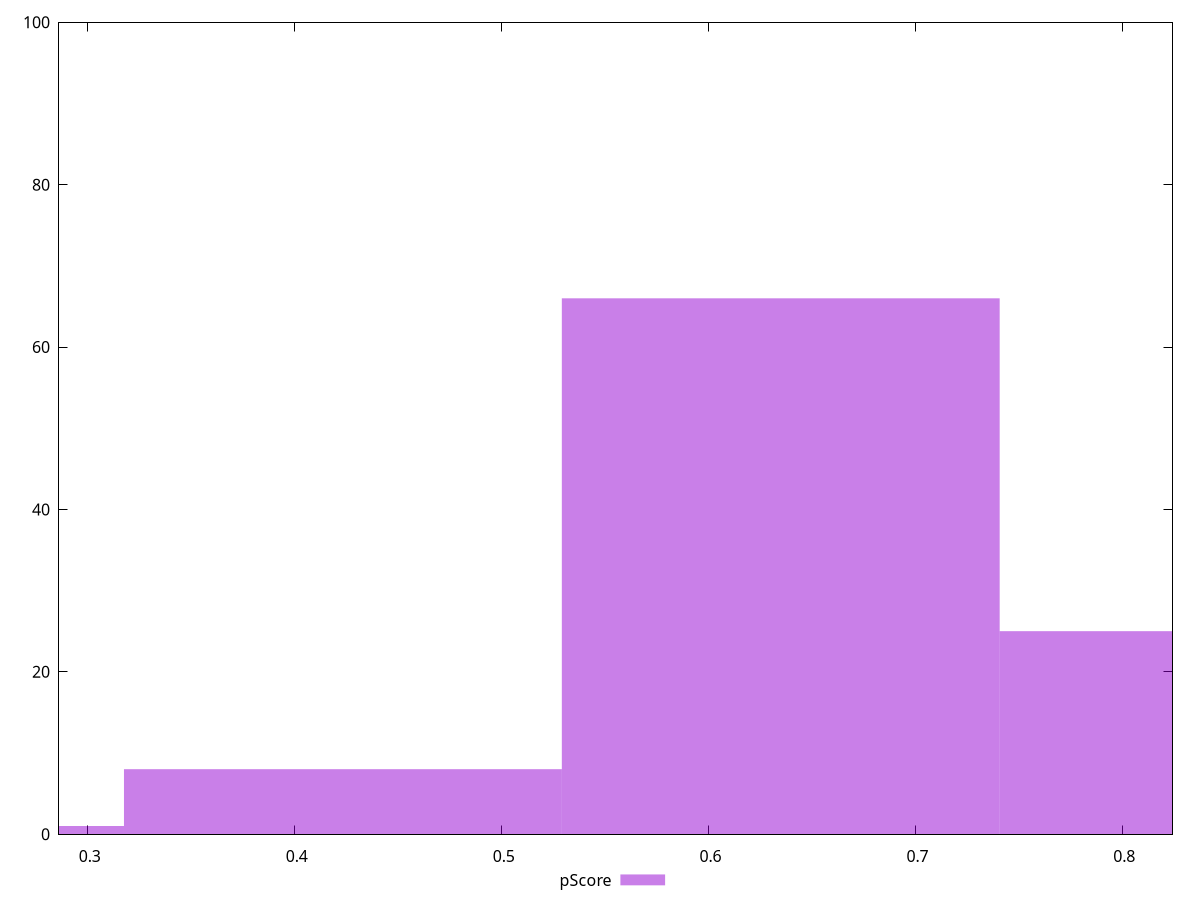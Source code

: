 reset

$pScore <<EOF
0.4232706011945829 8
0.6349059017918743 66
0.8465412023891657 25
0.21163530059729144 1
EOF

set key outside below
set boxwidth 0.21163530059729144
set xrange [0.28604957729316866:0.8242597177328815]
set yrange [0:100]
set trange [0:100]
set style fill transparent solid 0.5 noborder
set terminal svg size 640, 490 enhanced background rgb 'white'
set output "report_00009_2021-02-08T22-37-41.559Z/total-blocking-time/samples/pages/pScore/histogram.svg"

plot $pScore title "pScore" with boxes

reset
